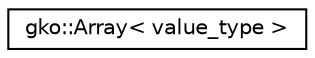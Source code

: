 digraph "Graphical Class Hierarchy"
{
 // INTERACTIVE_SVG=YES
  edge [fontname="Helvetica",fontsize="10",labelfontname="Helvetica",labelfontsize="10"];
  node [fontname="Helvetica",fontsize="10",shape=record];
  rankdir="LR";
  Node1 [label="gko::Array\< value_type \>",height=0.2,width=0.4,color="black", fillcolor="white", style="filled",URL="$classgko_1_1Array.html"];
}
